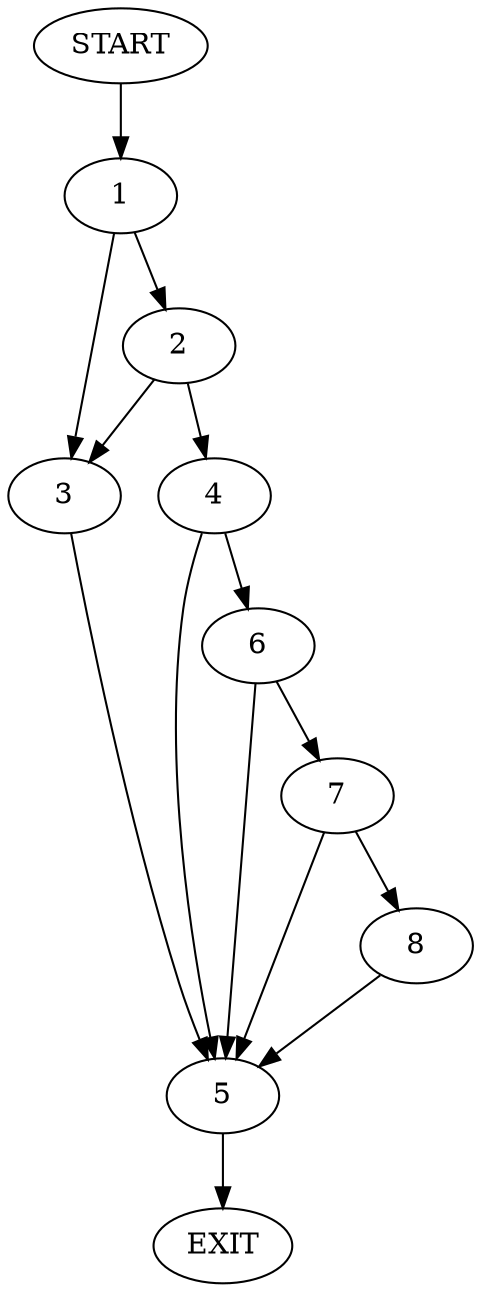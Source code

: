 digraph {
0 [label="START"]
9 [label="EXIT"]
0 -> 1
1 -> 2
1 -> 3
2 -> 4
2 -> 3
3 -> 5
4 -> 5
4 -> 6
5 -> 9
6 -> 7
6 -> 5
7 -> 5
7 -> 8
8 -> 5
}
